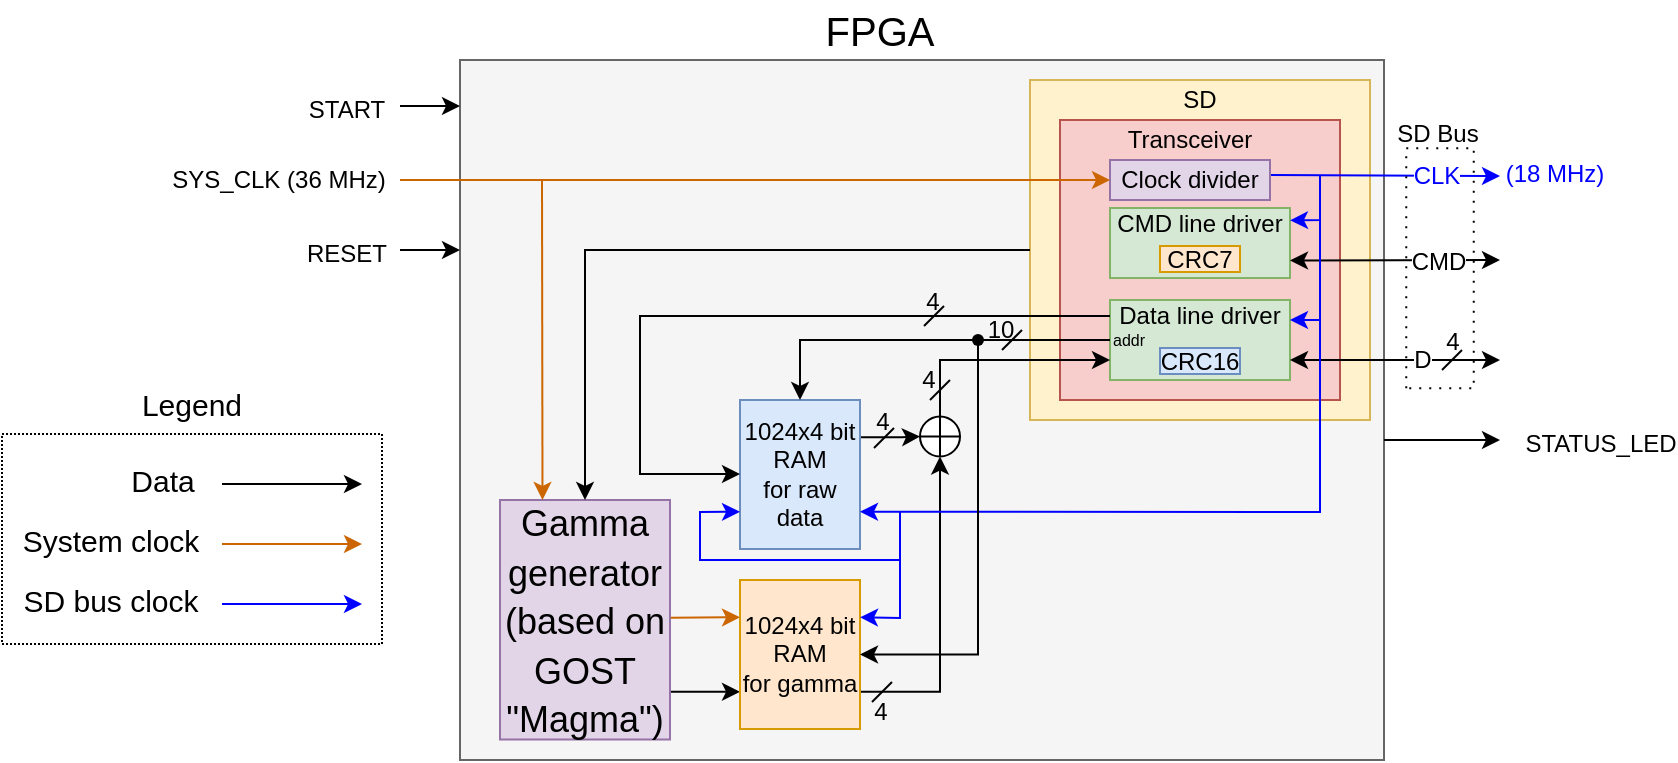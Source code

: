 <mxfile version="20.6.2" type="device"><diagram id="fO9pJ9hmjl-DQnfwtDK7" name="Страница 1"><mxGraphModel dx="904" dy="591" grid="1" gridSize="10" guides="1" tooltips="1" connect="1" arrows="1" fold="1" page="1" pageScale="1" pageWidth="1169" pageHeight="827" math="0" shadow="0"><root><mxCell id="0"/><mxCell id="1" parent="0"/><mxCell id="Mi2QPTecenGMzwWXknVR-1" value="" style="rounded=0;whiteSpace=wrap;html=1;dashed=1;dashPattern=1 1;fillColor=none;" parent="1" vertex="1"><mxGeometry x="191" y="527" width="190" height="105" as="geometry"/></mxCell><mxCell id="jrg6wG_ZJggIZM6MNThn-66" value="" style="rounded=0;whiteSpace=wrap;html=1;labelBackgroundColor=none;fontSize=12;fillColor=#f5f5f5;fontColor=#333333;strokeColor=#666666;" parent="1" vertex="1"><mxGeometry x="420" y="340" width="462" height="350" as="geometry"/></mxCell><mxCell id="jrg6wG_ZJggIZM6MNThn-37" value="" style="rounded=0;whiteSpace=wrap;html=1;labelBackgroundColor=none;fontSize=12;fillColor=#fff2cc;strokeColor=#d6b656;" parent="1" vertex="1"><mxGeometry x="705" y="350" width="170" height="170" as="geometry"/></mxCell><mxCell id="MUZ3oyCXK2iOoQsuqwkt-2" value="&lt;font style=&quot;font-size: 20px;&quot;&gt;FPGA&lt;/font&gt;" style="text;html=1;strokeColor=none;fillColor=none;align=center;verticalAlign=middle;whiteSpace=wrap;rounded=0;" parent="1" vertex="1"><mxGeometry x="600" y="310" width="60" height="30" as="geometry"/></mxCell><mxCell id="jrg6wG_ZJggIZM6MNThn-79" style="edgeStyle=orthogonalEdgeStyle;rounded=0;orthogonalLoop=1;jettySize=auto;html=1;entryX=0;entryY=0.75;entryDx=0;entryDy=0;fontSize=12;startArrow=none;startFill=0;endArrow=classic;endFill=1;exitX=1;exitY=0.5;exitDx=0;exitDy=0;" parent="1" source="jrg6wG_ZJggIZM6MNThn-1" target="jrg6wG_ZJggIZM6MNThn-65" edge="1"><mxGeometry relative="1" as="geometry"><mxPoint x="560" y="648.25" as="targetPoint"/><Array as="points"><mxPoint x="525" y="656"/></Array></mxGeometry></mxCell><mxCell id="jrg6wG_ZJggIZM6MNThn-1" value="&lt;font style=&quot;font-size: 18px;&quot;&gt;Gamma generator (based on GOST &quot;Magma&quot;)&lt;/font&gt;" style="rounded=0;whiteSpace=wrap;html=1;fontSize=20;fillColor=#e1d5e7;strokeColor=#9673a6;" parent="1" vertex="1"><mxGeometry x="440" y="560" width="85" height="119.75" as="geometry"/></mxCell><mxCell id="jrg6wG_ZJggIZM6MNThn-23" value="Transceiver" style="text;html=1;strokeColor=none;fillColor=none;align=center;verticalAlign=middle;whiteSpace=wrap;rounded=0;labelBackgroundColor=none;fontSize=12;" parent="1" vertex="1"><mxGeometry x="690" y="370" width="170" height="20" as="geometry"/></mxCell><mxCell id="jrg6wG_ZJggIZM6MNThn-27" value="SD" style="text;html=1;strokeColor=none;fillColor=none;align=center;verticalAlign=middle;whiteSpace=wrap;rounded=0;labelBackgroundColor=none;fontSize=12;" parent="1" vertex="1"><mxGeometry x="705" y="350" width="170" height="20" as="geometry"/></mxCell><mxCell id="jrg6wG_ZJggIZM6MNThn-34" value="" style="group" parent="1" vertex="1" connectable="0"><mxGeometry x="750" y="440" width="90" height="20" as="geometry"/></mxCell><mxCell id="jrg6wG_ZJggIZM6MNThn-24" value="" style="rounded=0;whiteSpace=wrap;html=1;labelBackgroundColor=default;fontSize=12;fillColor=#d5e8d4;strokeColor=#82b366;" parent="jrg6wG_ZJggIZM6MNThn-34" vertex="1"><mxGeometry width="90" height="20" as="geometry"/></mxCell><mxCell id="jrg6wG_ZJggIZM6MNThn-29" value="Data line driver" style="text;html=1;strokeColor=none;fillColor=none;align=center;verticalAlign=middle;whiteSpace=wrap;rounded=0;labelBackgroundColor=none;fontSize=12;" parent="jrg6wG_ZJggIZM6MNThn-34" vertex="1"><mxGeometry y="2" width="90" height="15" as="geometry"/></mxCell><mxCell id="jrg6wG_ZJggIZM6MNThn-36" value="" style="group" parent="1" vertex="1" connectable="0"><mxGeometry x="750" y="415" width="90" height="20" as="geometry"/></mxCell><mxCell id="jrg6wG_ZJggIZM6MNThn-25" value="" style="rounded=0;whiteSpace=wrap;html=1;labelBackgroundColor=default;fontSize=12;fillColor=#d5e8d4;strokeColor=#82b366;" parent="jrg6wG_ZJggIZM6MNThn-36" vertex="1"><mxGeometry width="90" height="20" as="geometry"/></mxCell><mxCell id="jrg6wG_ZJggIZM6MNThn-28" value="CMD line driver" style="text;html=1;strokeColor=none;fillColor=none;align=center;verticalAlign=middle;whiteSpace=wrap;rounded=0;labelBackgroundColor=none;fontSize=12;" parent="jrg6wG_ZJggIZM6MNThn-36" vertex="1"><mxGeometry y="3" width="90" height="15" as="geometry"/></mxCell><mxCell id="jrg6wG_ZJggIZM6MNThn-38" value="" style="rounded=0;whiteSpace=wrap;html=1;labelBackgroundColor=none;fontSize=12;fillColor=#f8cecc;strokeColor=#b85450;" parent="1" vertex="1"><mxGeometry x="720" y="370" width="140" height="140" as="geometry"/></mxCell><mxCell id="jrg6wG_ZJggIZM6MNThn-39" value="Transceiver" style="text;html=1;strokeColor=none;fillColor=none;align=center;verticalAlign=middle;whiteSpace=wrap;rounded=0;labelBackgroundColor=none;fontSize=12;" parent="1" vertex="1"><mxGeometry x="720" y="370" width="130" height="20" as="geometry"/></mxCell><mxCell id="jrg6wG_ZJggIZM6MNThn-44" value="" style="group" parent="1" vertex="1" connectable="0"><mxGeometry x="745" y="460" width="145" height="98" as="geometry"/></mxCell><mxCell id="jrg6wG_ZJggIZM6MNThn-45" value="" style="rounded=0;whiteSpace=wrap;html=1;labelBackgroundColor=default;fontSize=12;fillColor=#d5e8d4;strokeColor=#82b366;" parent="jrg6wG_ZJggIZM6MNThn-44" vertex="1"><mxGeometry width="90" height="40" as="geometry"/></mxCell><mxCell id="jrg6wG_ZJggIZM6MNThn-46" value="Data line driver" style="text;html=1;strokeColor=none;fillColor=none;align=center;verticalAlign=middle;whiteSpace=wrap;rounded=0;labelBackgroundColor=none;fontSize=12;" parent="jrg6wG_ZJggIZM6MNThn-44" vertex="1"><mxGeometry y="3" width="90" height="10" as="geometry"/></mxCell><mxCell id="jrg6wG_ZJggIZM6MNThn-47" value="" style="group" parent="1" vertex="1" connectable="0"><mxGeometry x="745" y="414" width="95" height="107.5" as="geometry"/></mxCell><mxCell id="jrg6wG_ZJggIZM6MNThn-48" value="" style="rounded=0;whiteSpace=wrap;html=1;labelBackgroundColor=default;fontSize=12;fillColor=#d5e8d4;strokeColor=#82b366;" parent="jrg6wG_ZJggIZM6MNThn-47" vertex="1"><mxGeometry width="90" height="35" as="geometry"/></mxCell><mxCell id="jrg6wG_ZJggIZM6MNThn-49" value="CMD line driver" style="text;html=1;strokeColor=none;fillColor=none;align=center;verticalAlign=middle;whiteSpace=wrap;rounded=0;labelBackgroundColor=none;fontSize=12;" parent="jrg6wG_ZJggIZM6MNThn-47" vertex="1"><mxGeometry y="3" width="90" height="10" as="geometry"/></mxCell><mxCell id="jrg6wG_ZJggIZM6MNThn-41" value="CRC7" style="rounded=0;whiteSpace=wrap;html=1;labelBackgroundColor=none;fontSize=12;fillColor=#ffe6cc;strokeColor=#d79b00;" parent="jrg6wG_ZJggIZM6MNThn-47" vertex="1"><mxGeometry x="25" y="19" width="40" height="13" as="geometry"/></mxCell><mxCell id="_WAARoeY4MgbEWev2sUL-25" value="&lt;font style=&quot;font-size: 8px;&quot;&gt;addr&lt;/font&gt;" style="text;html=1;strokeColor=none;fillColor=none;align=center;verticalAlign=middle;whiteSpace=wrap;rounded=0;labelBackgroundColor=none;" parent="jrg6wG_ZJggIZM6MNThn-47" vertex="1"><mxGeometry x="2" y="62" width="15" height="6" as="geometry"/></mxCell><mxCell id="jrg6wG_ZJggIZM6MNThn-57" value="CRC16" style="rounded=0;whiteSpace=wrap;html=1;labelBackgroundColor=none;fontSize=12;fillColor=#dae8fc;strokeColor=#6c8ebf;" parent="jrg6wG_ZJggIZM6MNThn-47" vertex="1"><mxGeometry x="25" y="70" width="40" height="13" as="geometry"/></mxCell><mxCell id="jrg6wG_ZJggIZM6MNThn-10" value="" style="endArrow=classic;startArrow=classic;html=1;rounded=0;fontSize=20;exitX=1;exitY=0.75;exitDx=0;exitDy=0;endFill=1;startFill=1;" parent="1" source="jrg6wG_ZJggIZM6MNThn-45" edge="1"><mxGeometry width="50" height="50" relative="1" as="geometry"><mxPoint x="835" y="455.5" as="sourcePoint"/><mxPoint x="940" y="490" as="targetPoint"/></mxGeometry></mxCell><mxCell id="jrg6wG_ZJggIZM6MNThn-19" value="&lt;font style=&quot;font-size: 12px;&quot;&gt;D&lt;/font&gt;" style="edgeLabel;html=1;align=center;verticalAlign=middle;resizable=0;points=[];fontSize=12;" parent="jrg6wG_ZJggIZM6MNThn-10" vertex="1" connectable="0"><mxGeometry x="-0.067" relative="1" as="geometry"><mxPoint x="17" as="offset"/></mxGeometry></mxCell><mxCell id="jrg6wG_ZJggIZM6MNThn-14" value="" style="endArrow=classic;startArrow=classic;html=1;rounded=0;fontSize=20;exitX=1;exitY=0.75;exitDx=0;exitDy=0;startFill=1;endFill=1;" parent="1" source="jrg6wG_ZJggIZM6MNThn-48" edge="1"><mxGeometry width="50" height="50" relative="1" as="geometry"><mxPoint x="835" y="430.5" as="sourcePoint"/><mxPoint x="940" y="440" as="targetPoint"/></mxGeometry></mxCell><mxCell id="jrg6wG_ZJggIZM6MNThn-17" value="CMD" style="edgeLabel;html=1;align=center;verticalAlign=middle;resizable=0;points=[];fontSize=12;labelBackgroundColor=default;" parent="jrg6wG_ZJggIZM6MNThn-14" vertex="1" connectable="0"><mxGeometry x="0.83" y="2" relative="1" as="geometry"><mxPoint x="-22" y="3" as="offset"/></mxGeometry></mxCell><mxCell id="jrg6wG_ZJggIZM6MNThn-15" value="" style="endArrow=classic;startArrow=none;html=1;rounded=0;fontSize=20;startFill=0;endFill=1;strokeColor=#0000FF;" parent="1" edge="1"><mxGeometry width="50" height="50" relative="1" as="geometry"><mxPoint x="825" y="397.5" as="sourcePoint"/><mxPoint x="940" y="398" as="targetPoint"/></mxGeometry></mxCell><mxCell id="jrg6wG_ZJggIZM6MNThn-18" value="&lt;font color=&quot;#0000ff&quot;&gt;CLK&lt;/font&gt;" style="edgeLabel;html=1;align=center;verticalAlign=middle;resizable=0;points=[];fontSize=12;labelBackgroundColor=default;" parent="jrg6wG_ZJggIZM6MNThn-15" vertex="1" connectable="0"><mxGeometry x="-0.062" y="1" relative="1" as="geometry"><mxPoint x="29" y="1" as="offset"/></mxGeometry></mxCell><mxCell id="jrg6wG_ZJggIZM6MNThn-87" value="&lt;font color=&quot;#0000ff&quot;&gt;(18 MHz)&lt;/font&gt;" style="edgeLabel;html=1;align=center;verticalAlign=middle;resizable=0;points=[];fontSize=12;" parent="jrg6wG_ZJggIZM6MNThn-15" vertex="1" connectable="0"><mxGeometry x="0.86" y="1" relative="1" as="geometry"><mxPoint x="35" as="offset"/></mxGeometry></mxCell><mxCell id="jrg6wG_ZJggIZM6MNThn-20" value="" style="endArrow=none;html=1;rounded=0;fontSize=12;" parent="1" edge="1"><mxGeometry width="50" height="50" relative="1" as="geometry"><mxPoint x="911" y="495" as="sourcePoint"/><mxPoint x="921" y="485" as="targetPoint"/></mxGeometry></mxCell><mxCell id="jrg6wG_ZJggIZM6MNThn-21" value="4" style="edgeLabel;html=1;align=center;verticalAlign=middle;resizable=0;points=[];fontSize=12;labelBackgroundColor=none;" parent="jrg6wG_ZJggIZM6MNThn-20" vertex="1" connectable="0"><mxGeometry x="-0.558" relative="1" as="geometry"><mxPoint x="3" y="-12" as="offset"/></mxGeometry></mxCell><mxCell id="jrg6wG_ZJggIZM6MNThn-50" value="Clock divider" style="rounded=0;whiteSpace=wrap;html=1;labelBackgroundColor=none;fontSize=12;fillColor=#e1d5e7;strokeColor=#9673a6;" parent="1" vertex="1"><mxGeometry x="745" y="390" width="80" height="20" as="geometry"/></mxCell><mxCell id="jrg6wG_ZJggIZM6MNThn-52" value="" style="endArrow=classic;html=1;rounded=0;fontSize=12;entryX=1;entryY=0.25;entryDx=0;entryDy=0;endFill=1;strokeColor=#0000FF;" parent="1" target="jrg6wG_ZJggIZM6MNThn-45" edge="1"><mxGeometry width="50" height="50" relative="1" as="geometry"><mxPoint x="850" y="416" as="sourcePoint"/><mxPoint x="840" y="446" as="targetPoint"/><Array as="points"><mxPoint x="850" y="470"/></Array></mxGeometry></mxCell><mxCell id="jrg6wG_ZJggIZM6MNThn-61" value="" style="endArrow=classic;html=1;rounded=0;fontSize=12;entryX=0;entryY=0.5;entryDx=0;entryDy=0;strokeColor=#CC6600;" parent="1" target="jrg6wG_ZJggIZM6MNThn-50" edge="1"><mxGeometry width="50" height="50" relative="1" as="geometry"><mxPoint x="390" y="400" as="sourcePoint"/><mxPoint x="652" y="400" as="targetPoint"/></mxGeometry></mxCell><mxCell id="jrg6wG_ZJggIZM6MNThn-62" value="SYS_CLK (36 MHz)" style="edgeLabel;html=1;align=center;verticalAlign=middle;resizable=0;points=[];fontSize=12;" parent="jrg6wG_ZJggIZM6MNThn-61" vertex="1" connectable="0"><mxGeometry x="-0.929" y="-1" relative="1" as="geometry"><mxPoint x="-74" y="-1" as="offset"/></mxGeometry></mxCell><mxCell id="jrg6wG_ZJggIZM6MNThn-86" style="edgeStyle=orthogonalEdgeStyle;rounded=0;orthogonalLoop=1;jettySize=auto;html=1;fontSize=12;startArrow=none;startFill=0;endArrow=classic;endFill=1;entryX=0.5;entryY=1;entryDx=0;entryDy=0;exitX=1;exitY=0.75;exitDx=0;exitDy=0;" parent="1" source="jrg6wG_ZJggIZM6MNThn-65" target="_WAARoeY4MgbEWev2sUL-1" edge="1"><mxGeometry relative="1" as="geometry"><Array as="points"><mxPoint x="660" y="656"/></Array><mxPoint x="620" y="660" as="sourcePoint"/></mxGeometry></mxCell><mxCell id="jrg6wG_ZJggIZM6MNThn-65" value="1024x4 bit RAM&lt;br&gt;for gamma" style="rounded=0;whiteSpace=wrap;html=1;labelBackgroundColor=none;fontSize=12;fillColor=#ffe6cc;strokeColor=#d79b00;" parent="1" vertex="1"><mxGeometry x="560" y="600" width="60" height="74.5" as="geometry"/></mxCell><mxCell id="_WAARoeY4MgbEWev2sUL-2" style="edgeStyle=orthogonalEdgeStyle;rounded=0;orthogonalLoop=1;jettySize=auto;html=1;entryX=0;entryY=0.5;entryDx=0;entryDy=0;exitX=1;exitY=0.25;exitDx=0;exitDy=0;" parent="1" source="jrg6wG_ZJggIZM6MNThn-69" target="_WAARoeY4MgbEWev2sUL-1" edge="1"><mxGeometry relative="1" as="geometry"><Array as="points"><mxPoint x="641" y="529"/></Array></mxGeometry></mxCell><mxCell id="jrg6wG_ZJggIZM6MNThn-69" value="1024x4 bit RAM&lt;br&gt;for raw data" style="rounded=0;whiteSpace=wrap;html=1;labelBackgroundColor=none;fontSize=12;fillColor=#dae8fc;strokeColor=#6c8ebf;" parent="1" vertex="1"><mxGeometry x="560" y="510" width="60" height="74.5" as="geometry"/></mxCell><mxCell id="jrg6wG_ZJggIZM6MNThn-74" style="edgeStyle=orthogonalEdgeStyle;rounded=0;orthogonalLoop=1;jettySize=auto;html=1;entryX=0;entryY=0.5;entryDx=0;entryDy=0;fontSize=12;startArrow=none;startFill=0;endArrow=classic;endFill=1;exitX=0;exitY=0.5;exitDx=0;exitDy=0;" parent="1" source="jrg6wG_ZJggIZM6MNThn-46" target="jrg6wG_ZJggIZM6MNThn-69" edge="1"><mxGeometry relative="1" as="geometry"><mxPoint x="745" y="470" as="sourcePoint"/><mxPoint x="555" y="589.25" as="targetPoint"/><Array as="points"><mxPoint x="510" y="468"/><mxPoint x="510" y="547"/><mxPoint x="560" y="547"/></Array></mxGeometry></mxCell><mxCell id="jrg6wG_ZJggIZM6MNThn-75" value="" style="endArrow=none;html=1;rounded=0;fontSize=12;" parent="1" edge="1"><mxGeometry width="50" height="50" relative="1" as="geometry"><mxPoint x="652" y="473" as="sourcePoint"/><mxPoint x="662" y="463" as="targetPoint"/></mxGeometry></mxCell><mxCell id="jrg6wG_ZJggIZM6MNThn-76" value="4" style="edgeLabel;html=1;align=center;verticalAlign=middle;resizable=0;points=[];fontSize=12;labelBackgroundColor=none;" parent="jrg6wG_ZJggIZM6MNThn-75" vertex="1" connectable="0"><mxGeometry x="-0.558" relative="1" as="geometry"><mxPoint x="2" y="-10" as="offset"/></mxGeometry></mxCell><mxCell id="jrg6wG_ZJggIZM6MNThn-82" value="" style="rounded=0;whiteSpace=wrap;html=1;labelBackgroundColor=none;fontSize=12;rotation=-90;dashed=1;dashPattern=1 4;fillColor=none;" parent="1" vertex="1"><mxGeometry x="850" y="427.25" width="120" height="33.75" as="geometry"/></mxCell><mxCell id="jrg6wG_ZJggIZM6MNThn-83" value="SD Bus" style="text;html=1;strokeColor=none;fillColor=none;align=center;verticalAlign=middle;whiteSpace=wrap;rounded=0;dashed=1;dashPattern=1 4;labelBackgroundColor=none;fontSize=12;" parent="1" vertex="1"><mxGeometry x="885" y="372" width="48" height="10" as="geometry"/></mxCell><mxCell id="jrg6wG_ZJggIZM6MNThn-92" value="" style="endArrow=none;html=1;rounded=0;fontSize=12;" parent="1" edge="1"><mxGeometry width="50" height="50" relative="1" as="geometry"><mxPoint x="655" y="510" as="sourcePoint"/><mxPoint x="665" y="500" as="targetPoint"/></mxGeometry></mxCell><mxCell id="jrg6wG_ZJggIZM6MNThn-93" value="4" style="edgeLabel;html=1;align=center;verticalAlign=middle;resizable=0;points=[];fontSize=12;labelBackgroundColor=none;" parent="jrg6wG_ZJggIZM6MNThn-92" vertex="1" connectable="0"><mxGeometry x="-0.558" relative="1" as="geometry"><mxPoint x="-3" y="-8" as="offset"/></mxGeometry></mxCell><mxCell id="Mi2QPTecenGMzwWXknVR-2" value="&lt;span style=&quot;font-size: 15px;&quot;&gt;Legend&lt;/span&gt;" style="text;html=1;strokeColor=none;fillColor=none;align=center;verticalAlign=middle;whiteSpace=wrap;rounded=0;" parent="1" vertex="1"><mxGeometry x="191" y="497" width="190" height="30" as="geometry"/></mxCell><mxCell id="Mi2QPTecenGMzwWXknVR-3" value="" style="endArrow=classic;html=1;rounded=0;fontSize=15;" parent="1" edge="1"><mxGeometry width="50" height="50" relative="1" as="geometry"><mxPoint x="301" y="552" as="sourcePoint"/><mxPoint x="371" y="552" as="targetPoint"/></mxGeometry></mxCell><mxCell id="Mi2QPTecenGMzwWXknVR-4" value="Data" style="edgeLabel;html=1;align=center;verticalAlign=middle;resizable=0;points=[];fontSize=15;" parent="Mi2QPTecenGMzwWXknVR-3" vertex="1" connectable="0"><mxGeometry x="-0.572" y="-1" relative="1" as="geometry"><mxPoint x="-45" y="-3" as="offset"/></mxGeometry></mxCell><mxCell id="Mi2QPTecenGMzwWXknVR-5" value="" style="endArrow=classic;html=1;rounded=0;fontSize=15;strokeColor=#CC6600;" parent="1" edge="1"><mxGeometry width="50" height="50" relative="1" as="geometry"><mxPoint x="301" y="582" as="sourcePoint"/><mxPoint x="371" y="582" as="targetPoint"/></mxGeometry></mxCell><mxCell id="Mi2QPTecenGMzwWXknVR-6" value="System clock" style="edgeLabel;html=1;align=center;verticalAlign=middle;resizable=0;points=[];fontSize=15;" parent="Mi2QPTecenGMzwWXknVR-5" vertex="1" connectable="0"><mxGeometry x="-0.572" y="-1" relative="1" as="geometry"><mxPoint x="-71" y="-3" as="offset"/></mxGeometry></mxCell><mxCell id="Mi2QPTecenGMzwWXknVR-7" value="" style="endArrow=classic;html=1;rounded=0;fontSize=15;strokeColor=#0000FF;" parent="1" edge="1"><mxGeometry width="50" height="50" relative="1" as="geometry"><mxPoint x="301" y="612" as="sourcePoint"/><mxPoint x="371" y="612" as="targetPoint"/></mxGeometry></mxCell><mxCell id="Mi2QPTecenGMzwWXknVR-8" value="SD bus clock" style="edgeLabel;html=1;align=center;verticalAlign=middle;resizable=0;points=[];fontSize=15;" parent="Mi2QPTecenGMzwWXknVR-7" vertex="1" connectable="0"><mxGeometry x="-0.572" y="-1" relative="1" as="geometry"><mxPoint x="-71" y="-3" as="offset"/></mxGeometry></mxCell><mxCell id="Mi2QPTecenGMzwWXknVR-9" value="" style="endArrow=classic;html=1;rounded=0;fontSize=15;strokeColor=#000000;" parent="1" edge="1"><mxGeometry width="50" height="50" relative="1" as="geometry"><mxPoint x="390" y="363" as="sourcePoint"/><mxPoint x="420" y="363" as="targetPoint"/></mxGeometry></mxCell><mxCell id="Mi2QPTecenGMzwWXknVR-10" value="&lt;font style=&quot;font-size: 12px;&quot;&gt;START&lt;/font&gt;" style="edgeLabel;html=1;align=center;verticalAlign=middle;resizable=0;points=[];fontSize=15;" parent="Mi2QPTecenGMzwWXknVR-9" vertex="1" connectable="0"><mxGeometry x="-0.493" relative="1" as="geometry"><mxPoint x="-35" as="offset"/></mxGeometry></mxCell><mxCell id="Mi2QPTecenGMzwWXknVR-13" value="" style="endArrow=classic;html=1;rounded=0;fontSize=15;" parent="1" edge="1"><mxGeometry width="50" height="50" relative="1" as="geometry"><mxPoint x="882" y="530" as="sourcePoint"/><mxPoint x="940" y="530" as="targetPoint"/></mxGeometry></mxCell><mxCell id="Mi2QPTecenGMzwWXknVR-14" value="&lt;span style=&quot;font-size: 12px;&quot;&gt;STATUS_LED&lt;/span&gt;" style="edgeLabel;html=1;align=center;verticalAlign=middle;resizable=0;points=[];fontSize=15;" parent="Mi2QPTecenGMzwWXknVR-13" vertex="1" connectable="0"><mxGeometry x="-0.572" y="-1" relative="1" as="geometry"><mxPoint x="95" y="-1" as="offset"/></mxGeometry></mxCell><mxCell id="Mi2QPTecenGMzwWXknVR-15" value="" style="endArrow=classic;html=1;rounded=0;fontSize=15;strokeColor=#000000;" parent="1" edge="1"><mxGeometry width="50" height="50" relative="1" as="geometry"><mxPoint x="390" y="435" as="sourcePoint"/><mxPoint x="420" y="435" as="targetPoint"/></mxGeometry></mxCell><mxCell id="Mi2QPTecenGMzwWXknVR-16" value="&lt;span style=&quot;font-size: 12px;&quot;&gt;RESET&lt;/span&gt;" style="edgeLabel;html=1;align=center;verticalAlign=middle;resizable=0;points=[];fontSize=15;" parent="Mi2QPTecenGMzwWXknVR-15" vertex="1" connectable="0"><mxGeometry x="-0.493" relative="1" as="geometry"><mxPoint x="-35" as="offset"/></mxGeometry></mxCell><mxCell id="wFC4hlJqGddT1qzQNUlJ-1" value="" style="endArrow=classic;html=1;rounded=0;fontSize=12;entryX=1;entryY=0.316;entryDx=0;entryDy=0;endFill=1;strokeColor=#0000FF;entryPerimeter=0;" parent="1" target="jrg6wG_ZJggIZM6MNThn-49" edge="1"><mxGeometry width="50" height="50" relative="1" as="geometry"><mxPoint x="850" y="398" as="sourcePoint"/><mxPoint x="835" y="420.75" as="targetPoint"/><Array as="points"><mxPoint x="850" y="420"/></Array></mxGeometry></mxCell><mxCell id="_WAARoeY4MgbEWev2sUL-3" style="edgeStyle=orthogonalEdgeStyle;rounded=0;orthogonalLoop=1;jettySize=auto;html=1;entryX=0;entryY=0.75;entryDx=0;entryDy=0;" parent="1" source="_WAARoeY4MgbEWev2sUL-1" target="jrg6wG_ZJggIZM6MNThn-45" edge="1"><mxGeometry relative="1" as="geometry"><Array as="points"><mxPoint x="660" y="528"/><mxPoint x="660" y="490"/></Array></mxGeometry></mxCell><mxCell id="_WAARoeY4MgbEWev2sUL-1" value="" style="shape=orEllipse;perimeter=ellipsePerimeter;whiteSpace=wrap;html=1;backgroundOutline=1;" parent="1" vertex="1"><mxGeometry x="650" y="518.25" width="20" height="20" as="geometry"/></mxCell><mxCell id="_WAARoeY4MgbEWev2sUL-4" style="edgeStyle=orthogonalEdgeStyle;rounded=0;orthogonalLoop=1;jettySize=auto;html=1;entryX=0.5;entryY=0;entryDx=0;entryDy=0;exitX=0;exitY=0.5;exitDx=0;exitDy=0;" parent="1" source="jrg6wG_ZJggIZM6MNThn-37" target="jrg6wG_ZJggIZM6MNThn-1" edge="1"><mxGeometry relative="1" as="geometry"/></mxCell><mxCell id="_WAARoeY4MgbEWev2sUL-5" value="" style="endArrow=classic;html=1;rounded=0;fontSize=15;strokeColor=#CC6600;entryX=0.25;entryY=0;entryDx=0;entryDy=0;" parent="1" target="jrg6wG_ZJggIZM6MNThn-1" edge="1"><mxGeometry width="50" height="50" relative="1" as="geometry"><mxPoint x="461" y="400" as="sourcePoint"/><mxPoint x="377.0" y="550" as="targetPoint"/></mxGeometry></mxCell><mxCell id="_WAARoeY4MgbEWev2sUL-9" value="" style="endArrow=classic;html=1;rounded=0;fontSize=15;strokeColor=#CC6600;exitX=1.005;exitY=0.492;exitDx=0;exitDy=0;entryX=0;entryY=0.25;entryDx=0;entryDy=0;exitPerimeter=0;" parent="1" edge="1" target="jrg6wG_ZJggIZM6MNThn-65" source="jrg6wG_ZJggIZM6MNThn-1"><mxGeometry width="50" height="50" relative="1" as="geometry"><mxPoint x="461" y="618" as="sourcePoint"/><mxPoint x="560" y="618" as="targetPoint"/></mxGeometry></mxCell><mxCell id="_WAARoeY4MgbEWev2sUL-11" value="" style="endArrow=classic;html=1;rounded=0;fontSize=12;endFill=1;strokeColor=#0000FF;entryX=1;entryY=0.75;entryDx=0;entryDy=0;" parent="1" target="jrg6wG_ZJggIZM6MNThn-69" edge="1"><mxGeometry width="50" height="50" relative="1" as="geometry"><mxPoint x="850" y="470" as="sourcePoint"/><mxPoint x="630" y="560" as="targetPoint"/><Array as="points"><mxPoint x="850" y="566"/></Array></mxGeometry></mxCell><mxCell id="_WAARoeY4MgbEWev2sUL-12" value="" style="endArrow=classic;html=1;rounded=0;fontSize=12;entryX=0;entryY=0.75;entryDx=0;entryDy=0;endFill=1;strokeColor=#0000FF;" parent="1" target="jrg6wG_ZJggIZM6MNThn-69" edge="1"><mxGeometry width="50" height="50" relative="1" as="geometry"><mxPoint x="640" y="566" as="sourcePoint"/><mxPoint x="581" y="590" as="targetPoint"/><Array as="points"><mxPoint x="640" y="590"/><mxPoint x="540" y="590"/><mxPoint x="540" y="566"/></Array></mxGeometry></mxCell><mxCell id="_WAARoeY4MgbEWev2sUL-14" value="" style="endArrow=classic;html=1;rounded=0;fontSize=12;entryX=1;entryY=0.25;entryDx=0;entryDy=0;endFill=1;strokeColor=#0000FF;" parent="1" target="jrg6wG_ZJggIZM6MNThn-65" edge="1"><mxGeometry width="50" height="50" relative="1" as="geometry"><mxPoint x="640" y="590" as="sourcePoint"/><mxPoint x="625" y="629.75" as="targetPoint"/><Array as="points"><mxPoint x="640" y="619"/></Array></mxGeometry></mxCell><mxCell id="_WAARoeY4MgbEWev2sUL-16" style="edgeStyle=orthogonalEdgeStyle;rounded=0;orthogonalLoop=1;jettySize=auto;html=1;entryX=0.5;entryY=0;entryDx=0;entryDy=0;" parent="1" source="jrg6wG_ZJggIZM6MNThn-45" target="jrg6wG_ZJggIZM6MNThn-69" edge="1"><mxGeometry relative="1" as="geometry"><Array as="points"><mxPoint x="590" y="480"/></Array></mxGeometry></mxCell><mxCell id="_WAARoeY4MgbEWev2sUL-17" value="" style="endArrow=none;html=1;rounded=0;fontSize=12;" parent="1" edge="1"><mxGeometry width="50" height="50" relative="1" as="geometry"><mxPoint x="627" y="534" as="sourcePoint"/><mxPoint x="637" y="524" as="targetPoint"/></mxGeometry></mxCell><mxCell id="_WAARoeY4MgbEWev2sUL-18" value="4" style="edgeLabel;html=1;align=center;verticalAlign=middle;resizable=0;points=[];fontSize=12;labelBackgroundColor=none;" parent="_WAARoeY4MgbEWev2sUL-17" vertex="1" connectable="0"><mxGeometry x="-0.558" relative="1" as="geometry"><mxPoint x="2" y="-11" as="offset"/></mxGeometry></mxCell><mxCell id="_WAARoeY4MgbEWev2sUL-19" value="" style="endArrow=none;html=1;rounded=0;fontSize=12;" parent="1" edge="1"><mxGeometry width="50" height="50" relative="1" as="geometry"><mxPoint x="626" y="661" as="sourcePoint"/><mxPoint x="636" y="651" as="targetPoint"/></mxGeometry></mxCell><mxCell id="_WAARoeY4MgbEWev2sUL-20" value="4" style="edgeLabel;html=1;align=center;verticalAlign=middle;resizable=0;points=[];fontSize=12;labelBackgroundColor=none;" parent="_WAARoeY4MgbEWev2sUL-19" vertex="1" connectable="0"><mxGeometry x="-0.558" relative="1" as="geometry"><mxPoint x="2" y="7" as="offset"/></mxGeometry></mxCell><mxCell id="_WAARoeY4MgbEWev2sUL-22" value="" style="endArrow=none;html=1;rounded=0;fontSize=12;" parent="1" edge="1"><mxGeometry width="50" height="50" relative="1" as="geometry"><mxPoint x="691" y="485" as="sourcePoint"/><mxPoint x="701" y="475" as="targetPoint"/></mxGeometry></mxCell><mxCell id="_WAARoeY4MgbEWev2sUL-23" value="10" style="edgeLabel;html=1;align=center;verticalAlign=middle;resizable=0;points=[];fontSize=12;labelBackgroundColor=none;" parent="_WAARoeY4MgbEWev2sUL-22" vertex="1" connectable="0"><mxGeometry x="-0.558" relative="1" as="geometry"><mxPoint x="-3" y="-8" as="offset"/></mxGeometry></mxCell><mxCell id="_WAARoeY4MgbEWev2sUL-29" value="" style="edgeStyle=segmentEdgeStyle;endArrow=classic;html=1;rounded=0;entryX=1;entryY=0.5;entryDx=0;entryDy=0;" parent="1" target="jrg6wG_ZJggIZM6MNThn-65" edge="1"><mxGeometry width="50" height="50" relative="1" as="geometry"><mxPoint x="679" y="480" as="sourcePoint"/><mxPoint x="490" y="520" as="targetPoint"/><Array as="points"><mxPoint x="679" y="637"/></Array></mxGeometry></mxCell><mxCell id="_WAARoeY4MgbEWev2sUL-30" value="" style="shape=waypoint;sketch=0;fillStyle=solid;size=6;pointerEvents=1;points=[];fillColor=none;resizable=0;rotatable=0;perimeter=centerPerimeter;snapToPoint=1;labelBackgroundColor=none;fontSize=8;" parent="1" vertex="1"><mxGeometry x="659" y="460" width="40" height="40" as="geometry"/></mxCell></root></mxGraphModel></diagram></mxfile>